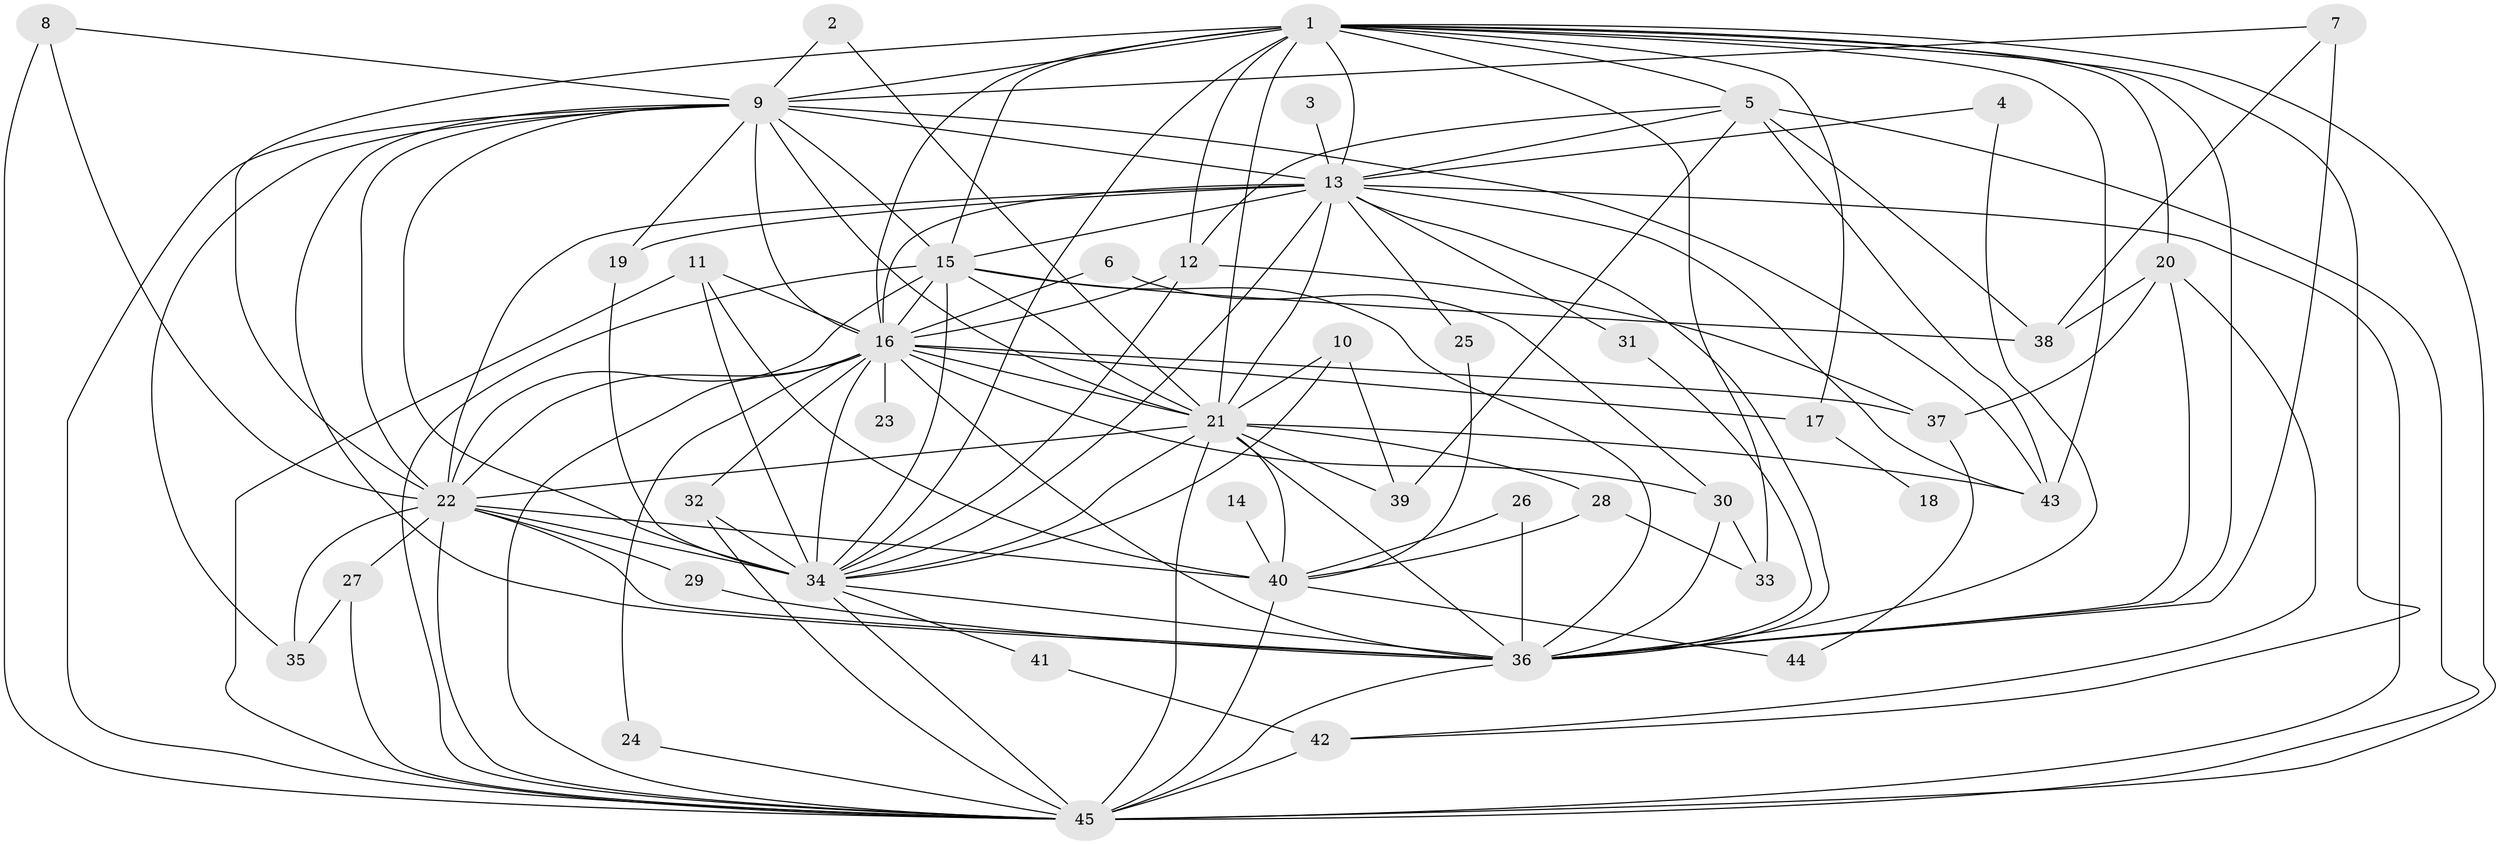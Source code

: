 // original degree distribution, {20: 0.011235955056179775, 16: 0.011235955056179775, 19: 0.033707865168539325, 15: 0.011235955056179775, 26: 0.011235955056179775, 23: 0.011235955056179775, 21: 0.011235955056179775, 18: 0.011235955056179775, 6: 0.011235955056179775, 2: 0.5730337078651685, 7: 0.011235955056179775, 3: 0.19101123595505617, 4: 0.06741573033707865, 5: 0.02247191011235955, 10: 0.011235955056179775}
// Generated by graph-tools (version 1.1) at 2025/36/03/04/25 23:36:26]
// undirected, 45 vertices, 130 edges
graph export_dot {
  node [color=gray90,style=filled];
  1;
  2;
  3;
  4;
  5;
  6;
  7;
  8;
  9;
  10;
  11;
  12;
  13;
  14;
  15;
  16;
  17;
  18;
  19;
  20;
  21;
  22;
  23;
  24;
  25;
  26;
  27;
  28;
  29;
  30;
  31;
  32;
  33;
  34;
  35;
  36;
  37;
  38;
  39;
  40;
  41;
  42;
  43;
  44;
  45;
  1 -- 5 [weight=1.0];
  1 -- 9 [weight=1.0];
  1 -- 12 [weight=1.0];
  1 -- 13 [weight=1.0];
  1 -- 15 [weight=1.0];
  1 -- 16 [weight=1.0];
  1 -- 17 [weight=1.0];
  1 -- 20 [weight=1.0];
  1 -- 21 [weight=2.0];
  1 -- 22 [weight=2.0];
  1 -- 33 [weight=1.0];
  1 -- 34 [weight=1.0];
  1 -- 36 [weight=1.0];
  1 -- 42 [weight=1.0];
  1 -- 43 [weight=1.0];
  1 -- 45 [weight=1.0];
  2 -- 9 [weight=1.0];
  2 -- 21 [weight=1.0];
  3 -- 13 [weight=1.0];
  4 -- 13 [weight=1.0];
  4 -- 36 [weight=1.0];
  5 -- 12 [weight=1.0];
  5 -- 13 [weight=1.0];
  5 -- 38 [weight=1.0];
  5 -- 39 [weight=1.0];
  5 -- 43 [weight=1.0];
  5 -- 45 [weight=1.0];
  6 -- 16 [weight=1.0];
  6 -- 30 [weight=1.0];
  7 -- 9 [weight=1.0];
  7 -- 36 [weight=1.0];
  7 -- 38 [weight=1.0];
  8 -- 9 [weight=1.0];
  8 -- 22 [weight=1.0];
  8 -- 45 [weight=1.0];
  9 -- 13 [weight=2.0];
  9 -- 15 [weight=2.0];
  9 -- 16 [weight=1.0];
  9 -- 19 [weight=1.0];
  9 -- 21 [weight=1.0];
  9 -- 22 [weight=1.0];
  9 -- 34 [weight=1.0];
  9 -- 35 [weight=1.0];
  9 -- 36 [weight=2.0];
  9 -- 43 [weight=1.0];
  9 -- 45 [weight=2.0];
  10 -- 21 [weight=1.0];
  10 -- 34 [weight=1.0];
  10 -- 39 [weight=1.0];
  11 -- 16 [weight=1.0];
  11 -- 34 [weight=1.0];
  11 -- 40 [weight=1.0];
  11 -- 45 [weight=1.0];
  12 -- 16 [weight=1.0];
  12 -- 34 [weight=1.0];
  12 -- 37 [weight=1.0];
  13 -- 15 [weight=2.0];
  13 -- 16 [weight=1.0];
  13 -- 19 [weight=1.0];
  13 -- 21 [weight=1.0];
  13 -- 22 [weight=1.0];
  13 -- 25 [weight=1.0];
  13 -- 31 [weight=1.0];
  13 -- 34 [weight=1.0];
  13 -- 36 [weight=1.0];
  13 -- 43 [weight=1.0];
  13 -- 45 [weight=2.0];
  14 -- 40 [weight=1.0];
  15 -- 16 [weight=3.0];
  15 -- 21 [weight=1.0];
  15 -- 22 [weight=1.0];
  15 -- 34 [weight=1.0];
  15 -- 36 [weight=2.0];
  15 -- 38 [weight=1.0];
  15 -- 45 [weight=1.0];
  16 -- 17 [weight=1.0];
  16 -- 21 [weight=1.0];
  16 -- 22 [weight=1.0];
  16 -- 23 [weight=1.0];
  16 -- 24 [weight=1.0];
  16 -- 30 [weight=1.0];
  16 -- 32 [weight=1.0];
  16 -- 34 [weight=4.0];
  16 -- 36 [weight=1.0];
  16 -- 37 [weight=1.0];
  16 -- 45 [weight=1.0];
  17 -- 18 [weight=1.0];
  19 -- 34 [weight=1.0];
  20 -- 36 [weight=1.0];
  20 -- 37 [weight=1.0];
  20 -- 38 [weight=1.0];
  20 -- 42 [weight=1.0];
  21 -- 22 [weight=1.0];
  21 -- 28 [weight=1.0];
  21 -- 34 [weight=1.0];
  21 -- 36 [weight=2.0];
  21 -- 39 [weight=1.0];
  21 -- 40 [weight=1.0];
  21 -- 43 [weight=1.0];
  21 -- 45 [weight=2.0];
  22 -- 27 [weight=1.0];
  22 -- 29 [weight=1.0];
  22 -- 34 [weight=1.0];
  22 -- 35 [weight=1.0];
  22 -- 36 [weight=2.0];
  22 -- 40 [weight=1.0];
  22 -- 45 [weight=1.0];
  24 -- 45 [weight=1.0];
  25 -- 40 [weight=1.0];
  26 -- 36 [weight=1.0];
  26 -- 40 [weight=1.0];
  27 -- 35 [weight=1.0];
  27 -- 45 [weight=1.0];
  28 -- 33 [weight=1.0];
  28 -- 40 [weight=1.0];
  29 -- 36 [weight=1.0];
  30 -- 33 [weight=1.0];
  30 -- 36 [weight=2.0];
  31 -- 36 [weight=1.0];
  32 -- 34 [weight=2.0];
  32 -- 45 [weight=1.0];
  34 -- 36 [weight=1.0];
  34 -- 41 [weight=1.0];
  34 -- 45 [weight=1.0];
  36 -- 45 [weight=1.0];
  37 -- 44 [weight=1.0];
  40 -- 44 [weight=1.0];
  40 -- 45 [weight=2.0];
  41 -- 42 [weight=1.0];
  42 -- 45 [weight=2.0];
}
